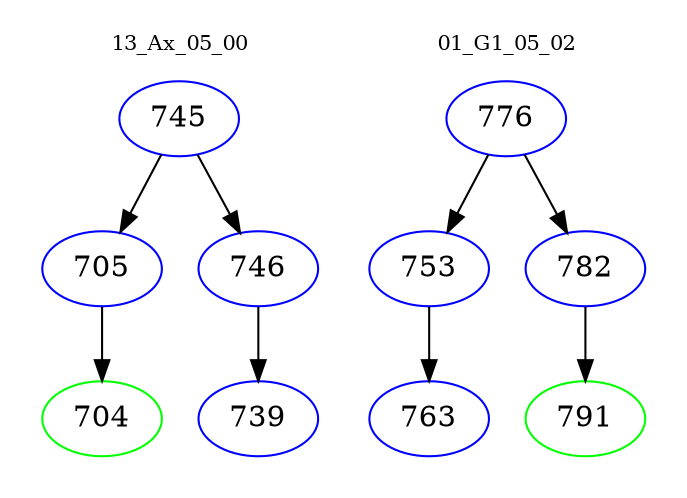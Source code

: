 digraph{
subgraph cluster_0 {
color = white
label = "13_Ax_05_00";
fontsize=10;
T0_745 [label="745", color="blue"]
T0_745 -> T0_705 [color="black"]
T0_705 [label="705", color="blue"]
T0_705 -> T0_704 [color="black"]
T0_704 [label="704", color="green"]
T0_745 -> T0_746 [color="black"]
T0_746 [label="746", color="blue"]
T0_746 -> T0_739 [color="black"]
T0_739 [label="739", color="blue"]
}
subgraph cluster_1 {
color = white
label = "01_G1_05_02";
fontsize=10;
T1_776 [label="776", color="blue"]
T1_776 -> T1_753 [color="black"]
T1_753 [label="753", color="blue"]
T1_753 -> T1_763 [color="black"]
T1_763 [label="763", color="blue"]
T1_776 -> T1_782 [color="black"]
T1_782 [label="782", color="blue"]
T1_782 -> T1_791 [color="black"]
T1_791 [label="791", color="green"]
}
}
